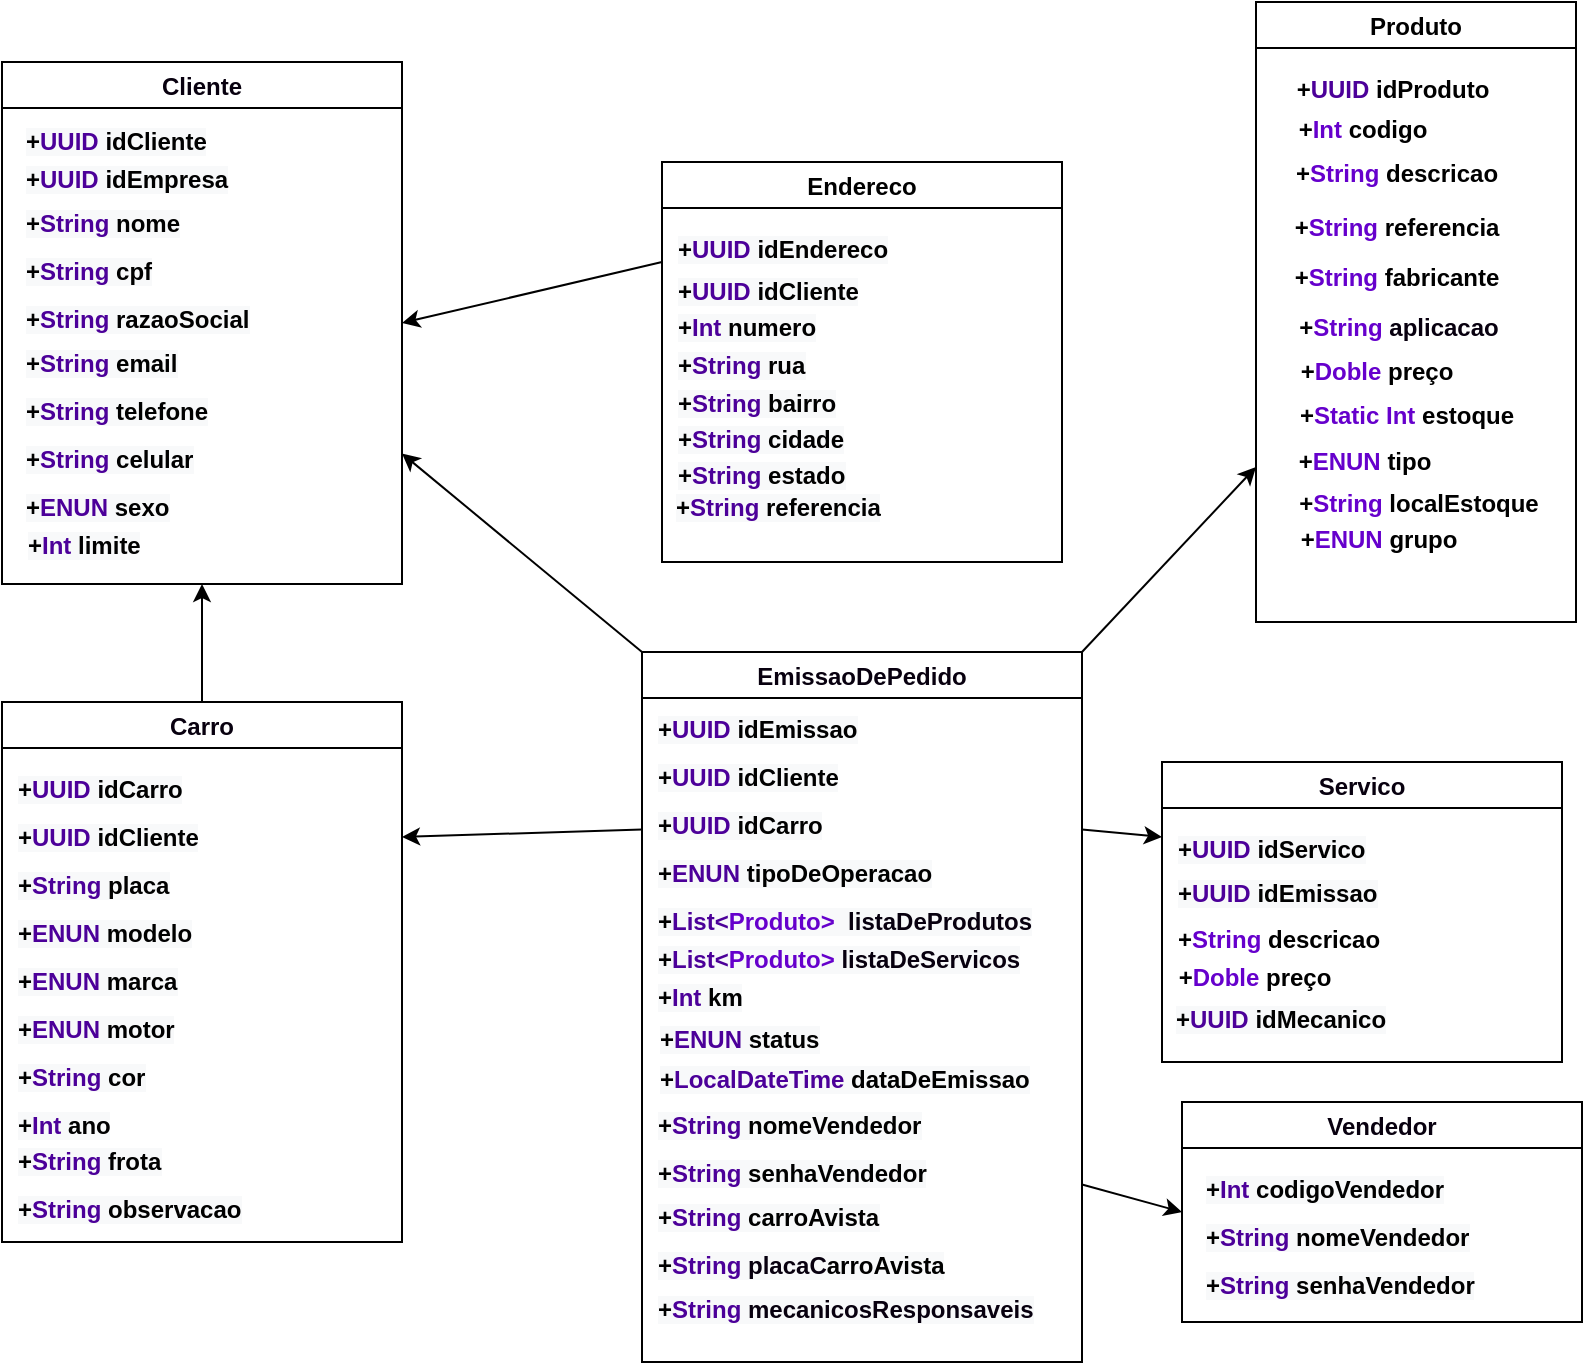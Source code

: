 <mxfile version="20.2.7" type="device"><diagram id="7kIaCluWYzM5s_wcC8OB" name="Página-1"><mxGraphModel dx="868" dy="527" grid="1" gridSize="10" guides="1" tooltips="1" connect="1" arrows="1" fold="1" page="1" pageScale="1" pageWidth="1169" pageHeight="827" math="0" shadow="0"><root><mxCell id="0"/><mxCell id="1" parent="0"/><mxCell id="agDxDxOGez-dhJYS4ttz-14" value="" style="group" parent="1" vertex="1" connectable="0"><mxGeometry x="787" y="39" width="167" height="310" as="geometry"/></mxCell><mxCell id="agDxDxOGez-dhJYS4ttz-1" value="Produto" style="swimlane;fontStyle=1" parent="agDxDxOGez-dhJYS4ttz-14" vertex="1"><mxGeometry x="7" width="160" height="310" as="geometry"/></mxCell><mxCell id="agDxDxOGez-dhJYS4ttz-12" value="+&lt;span style=&quot;color: rgb(102, 0, 204);&quot;&gt;String&amp;nbsp;&lt;/span&gt;localEstoque" style="text;html=1;align=center;verticalAlign=middle;resizable=0;points=[];autosize=1;strokeColor=none;fillColor=none;fontStyle=1" parent="agDxDxOGez-dhJYS4ttz-1" vertex="1"><mxGeometry x="11" y="236" width="140" height="30" as="geometry"/></mxCell><mxCell id="agDxDxOGez-dhJYS4ttz-13" value="+&lt;span style=&quot;color: rgb(102, 0, 204);&quot;&gt;ENUN&amp;nbsp;&lt;/span&gt;grupo" style="text;html=1;align=center;verticalAlign=middle;resizable=0;points=[];autosize=1;strokeColor=none;fillColor=none;fontStyle=1" parent="agDxDxOGez-dhJYS4ttz-1" vertex="1"><mxGeometry x="11" y="254" width="100" height="30" as="geometry"/></mxCell><mxCell id="agDxDxOGez-dhJYS4ttz-8" value="+&lt;span style=&quot;color: rgb(102, 0, 204);&quot;&gt;String&amp;nbsp;&lt;/span&gt;&lt;font color=&quot;#08000f&quot;&gt;aplicacao&lt;/font&gt;" style="text;html=1;align=center;verticalAlign=middle;resizable=0;points=[];autosize=1;strokeColor=none;fillColor=none;fontStyle=1" parent="agDxDxOGez-dhJYS4ttz-1" vertex="1"><mxGeometry x="11" y="148" width="120" height="30" as="geometry"/></mxCell><mxCell id="agDxDxOGez-dhJYS4ttz-2" value="+&lt;font color=&quot;#4c0099&quot;&gt;UUID &lt;/font&gt;idProduto" style="text;html=1;align=center;verticalAlign=middle;resizable=0;points=[];autosize=1;strokeColor=none;fillColor=none;fontStyle=1" parent="agDxDxOGez-dhJYS4ttz-14" vertex="1"><mxGeometry x="15" y="29" width="120" height="30" as="geometry"/></mxCell><mxCell id="agDxDxOGez-dhJYS4ttz-3" value="+&lt;font color=&quot;#6600cc&quot;&gt;Int&amp;nbsp;&lt;/font&gt;codigo" style="text;html=1;align=center;verticalAlign=middle;resizable=0;points=[];autosize=1;strokeColor=none;fillColor=none;fontStyle=1" parent="agDxDxOGez-dhJYS4ttz-14" vertex="1"><mxGeometry x="15" y="49" width="90" height="30" as="geometry"/></mxCell><mxCell id="agDxDxOGez-dhJYS4ttz-4" value="+&lt;font color=&quot;#6600cc&quot;&gt;String &lt;/font&gt;descricao" style="text;html=1;align=center;verticalAlign=middle;resizable=0;points=[];autosize=1;strokeColor=none;fillColor=none;fontStyle=1" parent="agDxDxOGez-dhJYS4ttz-14" vertex="1"><mxGeometry x="17" y="71" width="120" height="30" as="geometry"/></mxCell><mxCell id="agDxDxOGez-dhJYS4ttz-5" value="+&lt;span style=&quot;color: rgb(102, 0, 204);&quot;&gt;String&amp;nbsp;&lt;/span&gt;referencia" style="text;html=1;align=center;verticalAlign=middle;resizable=0;points=[];autosize=1;strokeColor=none;fillColor=none;fontStyle=1" parent="agDxDxOGez-dhJYS4ttz-14" vertex="1"><mxGeometry x="12" y="98" width="130" height="30" as="geometry"/></mxCell><mxCell id="agDxDxOGez-dhJYS4ttz-6" value="+&lt;span style=&quot;color: rgb(102, 0, 204);&quot;&gt;String&amp;nbsp;&lt;/span&gt;fabricante" style="text;html=1;align=center;verticalAlign=middle;resizable=0;points=[];autosize=1;strokeColor=none;fillColor=none;fontStyle=1" parent="agDxDxOGez-dhJYS4ttz-14" vertex="1"><mxGeometry x="12" y="123" width="130" height="30" as="geometry"/></mxCell><mxCell id="agDxDxOGez-dhJYS4ttz-9" value="+&lt;font color=&quot;#6600cc&quot;&gt;Doble &lt;/font&gt;preço" style="text;html=1;align=center;verticalAlign=middle;resizable=0;points=[];autosize=1;strokeColor=none;fillColor=none;fontStyle=1" parent="agDxDxOGez-dhJYS4ttz-14" vertex="1"><mxGeometry x="17" y="170" width="100" height="30" as="geometry"/></mxCell><mxCell id="agDxDxOGez-dhJYS4ttz-10" value="+&lt;font color=&quot;#6600cc&quot;&gt;Static Int &lt;/font&gt;estoque" style="text;html=1;align=center;verticalAlign=middle;resizable=0;points=[];autosize=1;strokeColor=none;fillColor=none;fontStyle=1" parent="agDxDxOGez-dhJYS4ttz-14" vertex="1"><mxGeometry x="17" y="192" width="130" height="30" as="geometry"/></mxCell><mxCell id="agDxDxOGez-dhJYS4ttz-11" value="+&lt;span style=&quot;color: rgb(102, 0, 204);&quot;&gt;ENUN&amp;nbsp;&lt;/span&gt;tipo" style="text;html=1;align=center;verticalAlign=middle;resizable=0;points=[];autosize=1;strokeColor=none;fillColor=none;fontStyle=1" parent="agDxDxOGez-dhJYS4ttz-14" vertex="1"><mxGeometry x="16" y="215" width="90" height="30" as="geometry"/></mxCell><mxCell id="agDxDxOGez-dhJYS4ttz-15" value="Cliente" style="swimlane;fontColor=#08000F;" parent="1" vertex="1"><mxGeometry x="167" y="69" width="200" height="261" as="geometry"/></mxCell><mxCell id="agDxDxOGez-dhJYS4ttz-16" value="&lt;span style=&quot;color: rgb(0, 0, 0); font-family: Helvetica; font-size: 12px; font-style: normal; font-variant-ligatures: normal; font-variant-caps: normal; font-weight: 700; letter-spacing: normal; orphans: 2; text-align: center; text-indent: 0px; text-transform: none; widows: 2; word-spacing: 0px; -webkit-text-stroke-width: 0px; background-color: rgb(248, 249, 250); text-decoration-thickness: initial; text-decoration-style: initial; text-decoration-color: initial; float: none; display: inline !important;&quot;&gt;+&lt;/span&gt;&lt;font color=&quot;#4c0099&quot; style=&quot;font-family: Helvetica; font-size: 12px; font-style: normal; font-variant-ligatures: normal; font-variant-caps: normal; font-weight: 700; letter-spacing: normal; orphans: 2; text-align: center; text-indent: 0px; text-transform: none; widows: 2; word-spacing: 0px; -webkit-text-stroke-width: 0px; background-color: rgb(248, 249, 250); text-decoration-thickness: initial; text-decoration-style: initial; text-decoration-color: initial;&quot;&gt;UUID&lt;/font&gt;&lt;span style=&quot;color: rgb(0, 0, 0); font-family: Helvetica; font-size: 12px; font-style: normal; font-variant-ligatures: normal; font-variant-caps: normal; font-weight: 700; letter-spacing: normal; orphans: 2; text-align: center; text-indent: 0px; text-transform: none; widows: 2; word-spacing: 0px; -webkit-text-stroke-width: 0px; background-color: rgb(248, 249, 250); text-decoration-thickness: initial; text-decoration-style: initial; text-decoration-color: initial; float: none; display: inline !important;&quot;&gt;&lt;span&gt;&amp;nbsp;&lt;/span&gt;idCliente&lt;/span&gt;" style="text;whiteSpace=wrap;html=1;fontColor=#08000F;" parent="agDxDxOGez-dhJYS4ttz-15" vertex="1"><mxGeometry x="10" y="26" width="100" height="24" as="geometry"/></mxCell><mxCell id="agDxDxOGez-dhJYS4ttz-17" value="&lt;span style=&quot;font-family: Helvetica; font-size: 12px; font-style: normal; font-variant-ligatures: normal; font-variant-caps: normal; font-weight: 700; letter-spacing: normal; orphans: 2; text-align: center; text-indent: 0px; text-transform: none; widows: 2; word-spacing: 0px; -webkit-text-stroke-width: 0px; background-color: rgb(248, 249, 250); text-decoration-thickness: initial; text-decoration-style: initial; text-decoration-color: initial; float: none; display: inline !important; color: rgb(0, 0, 0);&quot;&gt;+&lt;/span&gt;&lt;span style=&quot;font-family: Helvetica; font-size: 12px; font-style: normal; font-variant-ligatures: normal; font-variant-caps: normal; font-weight: 700; letter-spacing: normal; orphans: 2; text-align: center; text-indent: 0px; text-transform: none; widows: 2; word-spacing: 0px; -webkit-text-stroke-width: 0px; background-color: rgb(248, 249, 250); text-decoration-thickness: initial; text-decoration-style: initial; text-decoration-color: initial; float: none; display: inline !important;&quot;&gt;&lt;font color=&quot;#4c0099&quot;&gt;String &lt;/font&gt;&lt;font color=&quot;#000000&quot;&gt;nome&lt;/font&gt;&lt;/span&gt;" style="text;whiteSpace=wrap;html=1;fontColor=#08000F;" parent="agDxDxOGez-dhJYS4ttz-15" vertex="1"><mxGeometry x="10" y="67" width="80" height="24" as="geometry"/></mxCell><mxCell id="agDxDxOGez-dhJYS4ttz-18" value="&lt;span style=&quot;color: rgb(0, 0, 0); font-family: Helvetica; font-size: 12px; font-style: normal; font-variant-ligatures: normal; font-variant-caps: normal; font-weight: 700; letter-spacing: normal; orphans: 2; text-align: center; text-indent: 0px; text-transform: none; widows: 2; word-spacing: 0px; -webkit-text-stroke-width: 0px; background-color: rgb(248, 249, 250); text-decoration-thickness: initial; text-decoration-style: initial; text-decoration-color: initial; float: none; display: inline !important;&quot;&gt;+&lt;/span&gt;&lt;span style=&quot;font-family: Helvetica; font-size: 12px; font-style: normal; font-variant-ligatures: normal; font-variant-caps: normal; font-weight: 700; letter-spacing: normal; orphans: 2; text-align: center; text-indent: 0px; text-transform: none; widows: 2; word-spacing: 0px; -webkit-text-stroke-width: 0px; background-color: rgb(248, 249, 250); text-decoration-thickness: initial; text-decoration-style: initial; text-decoration-color: initial; float: none; display: inline !important;&quot;&gt;&lt;font color=&quot;#4c0099&quot;&gt;String &lt;/font&gt;&lt;font color=&quot;#000000&quot;&gt;cpf&lt;/font&gt;&lt;/span&gt;" style="text;whiteSpace=wrap;html=1;fontColor=#08000F;" parent="agDxDxOGez-dhJYS4ttz-15" vertex="1"><mxGeometry x="10" y="91" width="80" height="24" as="geometry"/></mxCell><mxCell id="agDxDxOGez-dhJYS4ttz-19" value="&lt;span style=&quot;color: rgb(0, 0, 0); font-family: Helvetica; font-size: 12px; font-style: normal; font-variant-ligatures: normal; font-variant-caps: normal; font-weight: 700; letter-spacing: normal; orphans: 2; text-align: center; text-indent: 0px; text-transform: none; widows: 2; word-spacing: 0px; -webkit-text-stroke-width: 0px; background-color: rgb(248, 249, 250); text-decoration-thickness: initial; text-decoration-style: initial; text-decoration-color: initial; float: none; display: inline !important;&quot;&gt;+&lt;/span&gt;&lt;span style=&quot;font-family: Helvetica; font-size: 12px; font-style: normal; font-variant-ligatures: normal; font-variant-caps: normal; font-weight: 700; letter-spacing: normal; orphans: 2; text-align: center; text-indent: 0px; text-transform: none; widows: 2; word-spacing: 0px; -webkit-text-stroke-width: 0px; background-color: rgb(248, 249, 250); text-decoration-thickness: initial; text-decoration-style: initial; text-decoration-color: initial; float: none; display: inline !important;&quot;&gt;&lt;font color=&quot;#4c0099&quot;&gt;String &lt;/font&gt;&lt;font color=&quot;#000000&quot;&gt;razaoSocial&lt;/font&gt;&lt;/span&gt;" style="text;whiteSpace=wrap;html=1;fontColor=#08000F;" parent="agDxDxOGez-dhJYS4ttz-15" vertex="1"><mxGeometry x="10" y="115" width="120" height="24" as="geometry"/></mxCell><mxCell id="agDxDxOGez-dhJYS4ttz-20" value="&lt;span style=&quot;color: rgb(0, 0, 0); font-family: Helvetica; font-size: 12px; font-style: normal; font-variant-ligatures: normal; font-variant-caps: normal; font-weight: 700; letter-spacing: normal; orphans: 2; text-align: center; text-indent: 0px; text-transform: none; widows: 2; word-spacing: 0px; -webkit-text-stroke-width: 0px; background-color: rgb(248, 249, 250); text-decoration-thickness: initial; text-decoration-style: initial; text-decoration-color: initial; float: none; display: inline !important;&quot;&gt;+&lt;/span&gt;&lt;span style=&quot;font-family: Helvetica; font-size: 12px; font-style: normal; font-variant-ligatures: normal; font-variant-caps: normal; font-weight: 700; letter-spacing: normal; orphans: 2; text-align: center; text-indent: 0px; text-transform: none; widows: 2; word-spacing: 0px; -webkit-text-stroke-width: 0px; background-color: rgb(248, 249, 250); text-decoration-thickness: initial; text-decoration-style: initial; text-decoration-color: initial; float: none; display: inline !important;&quot;&gt;&lt;font color=&quot;#4c0099&quot;&gt;String &lt;/font&gt;&lt;font color=&quot;#000000&quot;&gt;email&lt;/font&gt;&lt;/span&gt;" style="text;whiteSpace=wrap;html=1;fontColor=#08000F;" parent="agDxDxOGez-dhJYS4ttz-15" vertex="1"><mxGeometry x="10" y="137" width="80" height="24" as="geometry"/></mxCell><mxCell id="agDxDxOGez-dhJYS4ttz-22" value="&lt;span style=&quot;font-family: Helvetica; font-size: 12px; font-style: normal; font-variant-ligatures: normal; font-variant-caps: normal; font-weight: 700; letter-spacing: normal; orphans: 2; text-align: center; text-indent: 0px; text-transform: none; widows: 2; word-spacing: 0px; -webkit-text-stroke-width: 0px; background-color: rgb(248, 249, 250); text-decoration-thickness: initial; text-decoration-style: initial; text-decoration-color: initial; float: none; display: inline !important; color: rgb(0, 0, 0);&quot;&gt;+&lt;/span&gt;&lt;span style=&quot;font-family: Helvetica; font-size: 12px; font-style: normal; font-variant-ligatures: normal; font-variant-caps: normal; font-weight: 700; letter-spacing: normal; orphans: 2; text-align: center; text-indent: 0px; text-transform: none; widows: 2; word-spacing: 0px; -webkit-text-stroke-width: 0px; background-color: rgb(248, 249, 250); text-decoration-thickness: initial; text-decoration-style: initial; text-decoration-color: initial; float: none; display: inline !important;&quot;&gt;&lt;font color=&quot;#4c0099&quot;&gt;String &lt;/font&gt;&lt;font color=&quot;#000000&quot;&gt;telefone&lt;/font&gt;&lt;/span&gt;" style="text;whiteSpace=wrap;html=1;fontColor=#08000F;" parent="agDxDxOGez-dhJYS4ttz-15" vertex="1"><mxGeometry x="10" y="161" width="120" height="24" as="geometry"/></mxCell><mxCell id="agDxDxOGez-dhJYS4ttz-23" value="&lt;span style=&quot;font-family: Helvetica; font-size: 12px; font-style: normal; font-variant-ligatures: normal; font-variant-caps: normal; font-weight: 700; letter-spacing: normal; orphans: 2; text-align: center; text-indent: 0px; text-transform: none; widows: 2; word-spacing: 0px; -webkit-text-stroke-width: 0px; background-color: rgb(248, 249, 250); text-decoration-thickness: initial; text-decoration-style: initial; text-decoration-color: initial; float: none; display: inline !important; color: rgb(0, 0, 0);&quot;&gt;+&lt;/span&gt;&lt;span style=&quot;font-family: Helvetica; font-size: 12px; font-style: normal; font-variant-ligatures: normal; font-variant-caps: normal; font-weight: 700; letter-spacing: normal; orphans: 2; text-align: center; text-indent: 0px; text-transform: none; widows: 2; word-spacing: 0px; -webkit-text-stroke-width: 0px; background-color: rgb(248, 249, 250); text-decoration-thickness: initial; text-decoration-style: initial; text-decoration-color: initial; float: none; display: inline !important;&quot;&gt;&lt;font color=&quot;#4c0099&quot;&gt;String &lt;/font&gt;&lt;font color=&quot;#000000&quot;&gt;celular&lt;/font&gt;&lt;/span&gt;" style="text;whiteSpace=wrap;html=1;fontColor=#08000F;" parent="agDxDxOGez-dhJYS4ttz-15" vertex="1"><mxGeometry x="10" y="185" width="120" height="24" as="geometry"/></mxCell><mxCell id="agDxDxOGez-dhJYS4ttz-24" value="&lt;span style=&quot;font-family: Helvetica; font-size: 12px; font-style: normal; font-variant-ligatures: normal; font-variant-caps: normal; font-weight: 700; letter-spacing: normal; orphans: 2; text-align: center; text-indent: 0px; text-transform: none; widows: 2; word-spacing: 0px; -webkit-text-stroke-width: 0px; background-color: rgb(248, 249, 250); text-decoration-thickness: initial; text-decoration-style: initial; text-decoration-color: initial; float: none; display: inline !important; color: rgb(0, 0, 0);&quot;&gt;+&lt;/span&gt;&lt;span style=&quot;font-family: Helvetica; font-size: 12px; font-style: normal; font-variant-ligatures: normal; font-variant-caps: normal; font-weight: 700; letter-spacing: normal; orphans: 2; text-align: center; text-indent: 0px; text-transform: none; widows: 2; word-spacing: 0px; -webkit-text-stroke-width: 0px; background-color: rgb(248, 249, 250); text-decoration-thickness: initial; text-decoration-style: initial; text-decoration-color: initial; float: none; display: inline !important;&quot;&gt;&lt;font color=&quot;#4c0099&quot;&gt;ENUN &lt;/font&gt;&lt;font color=&quot;#000000&quot;&gt;sexo&lt;/font&gt;&lt;/span&gt;" style="text;whiteSpace=wrap;html=1;fontColor=#08000F;" parent="agDxDxOGez-dhJYS4ttz-15" vertex="1"><mxGeometry x="10" y="209" width="120" height="24" as="geometry"/></mxCell><mxCell id="agDxDxOGez-dhJYS4ttz-55" value="&lt;span style=&quot;color: rgb(0, 0, 0); font-family: Helvetica; font-size: 12px; font-style: normal; font-variant-ligatures: normal; font-variant-caps: normal; font-weight: 700; letter-spacing: normal; orphans: 2; text-align: center; text-indent: 0px; text-transform: none; widows: 2; word-spacing: 0px; -webkit-text-stroke-width: 0px; background-color: rgb(248, 249, 250); text-decoration-thickness: initial; text-decoration-style: initial; text-decoration-color: initial; float: none; display: inline !important;&quot;&gt;+&lt;/span&gt;&lt;span style=&quot;font-family: Helvetica; font-size: 12px; font-style: normal; font-variant-ligatures: normal; font-variant-caps: normal; font-weight: 700; letter-spacing: normal; orphans: 2; text-align: center; text-indent: 0px; text-transform: none; widows: 2; word-spacing: 0px; -webkit-text-stroke-width: 0px; background-color: rgb(248, 249, 250); text-decoration-thickness: initial; text-decoration-style: initial; text-decoration-color: initial; float: none; display: inline !important;&quot;&gt;&lt;font color=&quot;#4c0099&quot;&gt;Int &lt;/font&gt;&lt;font color=&quot;#000000&quot;&gt;limite&lt;/font&gt;&lt;/span&gt;" style="text;whiteSpace=wrap;html=1;fontColor=#08000F;" parent="agDxDxOGez-dhJYS4ttz-15" vertex="1"><mxGeometry x="11" y="228" width="104" height="24" as="geometry"/></mxCell><mxCell id="agDxDxOGez-dhJYS4ttz-34" value="" style="group" parent="1" vertex="1" connectable="0"><mxGeometry x="497" y="119" width="200" height="200" as="geometry"/></mxCell><mxCell id="agDxDxOGez-dhJYS4ttz-25" value="Endereco" style="swimlane;fontColor=#000000;" parent="agDxDxOGez-dhJYS4ttz-34" vertex="1"><mxGeometry width="200" height="200" as="geometry"/></mxCell><mxCell id="agDxDxOGez-dhJYS4ttz-26" value="&lt;span style=&quot;color: rgb(0, 0, 0); font-family: Helvetica; font-size: 12px; font-style: normal; font-variant-ligatures: normal; font-variant-caps: normal; font-weight: 700; letter-spacing: normal; orphans: 2; text-align: center; text-indent: 0px; text-transform: none; widows: 2; word-spacing: 0px; -webkit-text-stroke-width: 0px; background-color: rgb(248, 249, 250); text-decoration-thickness: initial; text-decoration-style: initial; text-decoration-color: initial; float: none; display: inline !important;&quot;&gt;+&lt;/span&gt;&lt;font color=&quot;#4c0099&quot; style=&quot;font-family: Helvetica; font-size: 12px; font-style: normal; font-variant-ligatures: normal; font-variant-caps: normal; font-weight: 700; letter-spacing: normal; orphans: 2; text-align: center; text-indent: 0px; text-transform: none; widows: 2; word-spacing: 0px; -webkit-text-stroke-width: 0px; background-color: rgb(248, 249, 250); text-decoration-thickness: initial; text-decoration-style: initial; text-decoration-color: initial;&quot;&gt;UUID&lt;/font&gt;&lt;span style=&quot;color: rgb(0, 0, 0); font-family: Helvetica; font-size: 12px; font-style: normal; font-variant-ligatures: normal; font-variant-caps: normal; font-weight: 700; letter-spacing: normal; orphans: 2; text-align: center; text-indent: 0px; text-transform: none; widows: 2; word-spacing: 0px; -webkit-text-stroke-width: 0px; background-color: rgb(248, 249, 250); text-decoration-thickness: initial; text-decoration-style: initial; text-decoration-color: initial; float: none; display: inline !important;&quot;&gt;&lt;span&gt;&amp;nbsp;&lt;/span&gt;idEndereco&lt;/span&gt;" style="text;whiteSpace=wrap;html=1;fontColor=#08000F;" parent="agDxDxOGez-dhJYS4ttz-25" vertex="1"><mxGeometry x="6" y="30" width="80" height="24" as="geometry"/></mxCell><mxCell id="agDxDxOGez-dhJYS4ttz-27" value="&lt;span style=&quot;color: rgb(0, 0, 0); font-family: Helvetica; font-size: 12px; font-style: normal; font-variant-ligatures: normal; font-variant-caps: normal; font-weight: 700; letter-spacing: normal; orphans: 2; text-align: center; text-indent: 0px; text-transform: none; widows: 2; word-spacing: 0px; -webkit-text-stroke-width: 0px; background-color: rgb(248, 249, 250); text-decoration-thickness: initial; text-decoration-style: initial; text-decoration-color: initial; float: none; display: inline !important;&quot;&gt;+&lt;/span&gt;&lt;font color=&quot;#4c0099&quot; style=&quot;font-family: Helvetica; font-size: 12px; font-style: normal; font-variant-ligatures: normal; font-variant-caps: normal; font-weight: 700; letter-spacing: normal; orphans: 2; text-align: center; text-indent: 0px; text-transform: none; widows: 2; word-spacing: 0px; -webkit-text-stroke-width: 0px; background-color: rgb(248, 249, 250); text-decoration-thickness: initial; text-decoration-style: initial; text-decoration-color: initial;&quot;&gt;UUID&lt;/font&gt;&lt;span style=&quot;color: rgb(0, 0, 0); font-family: Helvetica; font-size: 12px; font-style: normal; font-variant-ligatures: normal; font-variant-caps: normal; font-weight: 700; letter-spacing: normal; orphans: 2; text-align: center; text-indent: 0px; text-transform: none; widows: 2; word-spacing: 0px; -webkit-text-stroke-width: 0px; background-color: rgb(248, 249, 250); text-decoration-thickness: initial; text-decoration-style: initial; text-decoration-color: initial; float: none; display: inline !important;&quot;&gt;&lt;span&gt;&amp;nbsp;idCliente&lt;/span&gt;&lt;/span&gt;" style="text;whiteSpace=wrap;html=1;fontColor=#08000F;" parent="agDxDxOGez-dhJYS4ttz-25" vertex="1"><mxGeometry x="6" y="51" width="104" height="24" as="geometry"/></mxCell><mxCell id="agDxDxOGez-dhJYS4ttz-30" value="&lt;span style=&quot;color: rgb(0, 0, 0); font-family: Helvetica; font-size: 12px; font-style: normal; font-variant-ligatures: normal; font-variant-caps: normal; font-weight: 700; letter-spacing: normal; orphans: 2; text-align: center; text-indent: 0px; text-transform: none; widows: 2; word-spacing: 0px; -webkit-text-stroke-width: 0px; background-color: rgb(248, 249, 250); text-decoration-thickness: initial; text-decoration-style: initial; text-decoration-color: initial; float: none; display: inline !important;&quot;&gt;+&lt;/span&gt;&lt;span style=&quot;font-family: Helvetica; font-size: 12px; font-style: normal; font-variant-ligatures: normal; font-variant-caps: normal; font-weight: 700; letter-spacing: normal; orphans: 2; text-align: center; text-indent: 0px; text-transform: none; widows: 2; word-spacing: 0px; -webkit-text-stroke-width: 0px; background-color: rgb(248, 249, 250); text-decoration-thickness: initial; text-decoration-style: initial; text-decoration-color: initial; float: none; display: inline !important;&quot;&gt;&lt;font color=&quot;#4c0099&quot;&gt;Int&amp;nbsp;&lt;/font&gt;&lt;font color=&quot;#000000&quot;&gt;numero&lt;/font&gt;&lt;/span&gt;" style="text;whiteSpace=wrap;html=1;fontColor=#08000F;" parent="agDxDxOGez-dhJYS4ttz-25" vertex="1"><mxGeometry x="6" y="69" width="104" height="24" as="geometry"/></mxCell><mxCell id="agDxDxOGez-dhJYS4ttz-31" value="&lt;span style=&quot;color: rgb(0, 0, 0); font-family: Helvetica; font-size: 12px; font-style: normal; font-variant-ligatures: normal; font-variant-caps: normal; font-weight: 700; letter-spacing: normal; orphans: 2; text-align: center; text-indent: 0px; text-transform: none; widows: 2; word-spacing: 0px; -webkit-text-stroke-width: 0px; background-color: rgb(248, 249, 250); text-decoration-thickness: initial; text-decoration-style: initial; text-decoration-color: initial; float: none; display: inline !important;&quot;&gt;+&lt;/span&gt;&lt;span style=&quot;font-family: Helvetica; font-size: 12px; font-style: normal; font-variant-ligatures: normal; font-variant-caps: normal; font-weight: 700; letter-spacing: normal; orphans: 2; text-align: center; text-indent: 0px; text-transform: none; widows: 2; word-spacing: 0px; -webkit-text-stroke-width: 0px; background-color: rgb(248, 249, 250); text-decoration-thickness: initial; text-decoration-style: initial; text-decoration-color: initial; float: none; display: inline !important;&quot;&gt;&lt;font color=&quot;#4c0099&quot;&gt;String &lt;/font&gt;&lt;font color=&quot;#000000&quot;&gt;cidade&lt;/font&gt;&lt;/span&gt;" style="text;whiteSpace=wrap;html=1;fontColor=#08000F;" parent="agDxDxOGez-dhJYS4ttz-25" vertex="1"><mxGeometry x="6" y="125" width="144" height="24" as="geometry"/></mxCell><mxCell id="agDxDxOGez-dhJYS4ttz-33" value="&lt;span style=&quot;color: rgb(0, 0, 0); font-family: Helvetica; font-size: 12px; font-style: normal; font-variant-ligatures: normal; font-variant-caps: normal; font-weight: 700; letter-spacing: normal; orphans: 2; text-align: center; text-indent: 0px; text-transform: none; widows: 2; word-spacing: 0px; -webkit-text-stroke-width: 0px; background-color: rgb(248, 249, 250); text-decoration-thickness: initial; text-decoration-style: initial; text-decoration-color: initial; float: none; display: inline !important;&quot;&gt;+&lt;/span&gt;&lt;span style=&quot;font-family: Helvetica; font-size: 12px; font-style: normal; font-variant-ligatures: normal; font-variant-caps: normal; font-weight: 700; letter-spacing: normal; orphans: 2; text-align: center; text-indent: 0px; text-transform: none; widows: 2; word-spacing: 0px; -webkit-text-stroke-width: 0px; background-color: rgb(248, 249, 250); text-decoration-thickness: initial; text-decoration-style: initial; text-decoration-color: initial; float: none; display: inline !important;&quot;&gt;&lt;font color=&quot;#4c0099&quot;&gt;String &lt;/font&gt;&lt;font color=&quot;#000000&quot;&gt;referencia&lt;/font&gt;&lt;/span&gt;" style="text;whiteSpace=wrap;html=1;fontColor=#08000F;" parent="agDxDxOGez-dhJYS4ttz-25" vertex="1"><mxGeometry x="5" y="159" width="144" height="24" as="geometry"/></mxCell><mxCell id="agDxDxOGez-dhJYS4ttz-28" value="&lt;span style=&quot;color: rgb(0, 0, 0); font-family: Helvetica; font-size: 12px; font-style: normal; font-variant-ligatures: normal; font-variant-caps: normal; font-weight: 700; letter-spacing: normal; orphans: 2; text-align: center; text-indent: 0px; text-transform: none; widows: 2; word-spacing: 0px; -webkit-text-stroke-width: 0px; background-color: rgb(248, 249, 250); text-decoration-thickness: initial; text-decoration-style: initial; text-decoration-color: initial; float: none; display: inline !important;&quot;&gt;+&lt;/span&gt;&lt;span style=&quot;font-family: Helvetica; font-size: 12px; font-style: normal; font-variant-ligatures: normal; font-variant-caps: normal; font-weight: 700; letter-spacing: normal; orphans: 2; text-align: center; text-indent: 0px; text-transform: none; widows: 2; word-spacing: 0px; -webkit-text-stroke-width: 0px; background-color: rgb(248, 249, 250); text-decoration-thickness: initial; text-decoration-style: initial; text-decoration-color: initial; float: none; display: inline !important;&quot;&gt;&lt;font color=&quot;#4c0099&quot;&gt;String &lt;/font&gt;&lt;font color=&quot;#000000&quot;&gt;rua&lt;/font&gt;&lt;/span&gt;" style="text;whiteSpace=wrap;html=1;fontColor=#08000F;" parent="agDxDxOGez-dhJYS4ttz-34" vertex="1"><mxGeometry x="6" y="88" width="104" height="24" as="geometry"/></mxCell><mxCell id="agDxDxOGez-dhJYS4ttz-29" value="&lt;span style=&quot;color: rgb(0, 0, 0); font-family: Helvetica; font-size: 12px; font-style: normal; font-variant-ligatures: normal; font-variant-caps: normal; font-weight: 700; letter-spacing: normal; orphans: 2; text-align: center; text-indent: 0px; text-transform: none; widows: 2; word-spacing: 0px; -webkit-text-stroke-width: 0px; background-color: rgb(248, 249, 250); text-decoration-thickness: initial; text-decoration-style: initial; text-decoration-color: initial; float: none; display: inline !important;&quot;&gt;+&lt;/span&gt;&lt;span style=&quot;font-family: Helvetica; font-size: 12px; font-style: normal; font-variant-ligatures: normal; font-variant-caps: normal; font-weight: 700; letter-spacing: normal; orphans: 2; text-align: center; text-indent: 0px; text-transform: none; widows: 2; word-spacing: 0px; -webkit-text-stroke-width: 0px; background-color: rgb(248, 249, 250); text-decoration-thickness: initial; text-decoration-style: initial; text-decoration-color: initial; float: none; display: inline !important;&quot;&gt;&lt;font color=&quot;#4c0099&quot;&gt;String &lt;/font&gt;&lt;font color=&quot;#000000&quot;&gt;bairro&lt;/font&gt;&lt;/span&gt;" style="text;whiteSpace=wrap;html=1;fontColor=#08000F;" parent="agDxDxOGez-dhJYS4ttz-34" vertex="1"><mxGeometry x="6" y="107" width="144" height="24" as="geometry"/></mxCell><mxCell id="agDxDxOGez-dhJYS4ttz-32" value="&lt;span style=&quot;color: rgb(0, 0, 0); font-family: Helvetica; font-size: 12px; font-style: normal; font-variant-ligatures: normal; font-variant-caps: normal; font-weight: 700; letter-spacing: normal; orphans: 2; text-align: center; text-indent: 0px; text-transform: none; widows: 2; word-spacing: 0px; -webkit-text-stroke-width: 0px; background-color: rgb(248, 249, 250); text-decoration-thickness: initial; text-decoration-style: initial; text-decoration-color: initial; float: none; display: inline !important;&quot;&gt;+&lt;/span&gt;&lt;span style=&quot;font-family: Helvetica; font-size: 12px; font-style: normal; font-variant-ligatures: normal; font-variant-caps: normal; font-weight: 700; letter-spacing: normal; orphans: 2; text-align: center; text-indent: 0px; text-transform: none; widows: 2; word-spacing: 0px; -webkit-text-stroke-width: 0px; background-color: rgb(248, 249, 250); text-decoration-thickness: initial; text-decoration-style: initial; text-decoration-color: initial; float: none; display: inline !important;&quot;&gt;&lt;font color=&quot;#4c0099&quot;&gt;String &lt;/font&gt;&lt;font color=&quot;#000000&quot;&gt;estado&lt;/font&gt;&lt;/span&gt;" style="text;whiteSpace=wrap;html=1;fontColor=#08000F;" parent="agDxDxOGez-dhJYS4ttz-34" vertex="1"><mxGeometry x="6" y="143" width="144" height="24" as="geometry"/></mxCell><mxCell id="agDxDxOGez-dhJYS4ttz-93" style="edgeStyle=none;rounded=0;orthogonalLoop=1;jettySize=auto;html=1;exitX=0.5;exitY=0;exitDx=0;exitDy=0;entryX=0.5;entryY=1;entryDx=0;entryDy=0;fontColor=#08000F;" parent="1" source="agDxDxOGez-dhJYS4ttz-36" target="agDxDxOGez-dhJYS4ttz-15" edge="1"><mxGeometry relative="1" as="geometry"/></mxCell><mxCell id="agDxDxOGez-dhJYS4ttz-36" value="Carro" style="swimlane;fontColor=#08000F;" parent="1" vertex="1"><mxGeometry x="167" y="389" width="200" height="270" as="geometry"/></mxCell><mxCell id="agDxDxOGez-dhJYS4ttz-38" value="&lt;span style=&quot;color: rgb(0, 0, 0); font-family: Helvetica; font-size: 12px; font-style: normal; font-variant-ligatures: normal; font-variant-caps: normal; font-weight: 700; letter-spacing: normal; orphans: 2; text-align: center; text-indent: 0px; text-transform: none; widows: 2; word-spacing: 0px; -webkit-text-stroke-width: 0px; background-color: rgb(248, 249, 250); text-decoration-thickness: initial; text-decoration-style: initial; text-decoration-color: initial; float: none; display: inline !important;&quot;&gt;+&lt;/span&gt;&lt;font color=&quot;#4c0099&quot; style=&quot;font-family: Helvetica; font-size: 12px; font-style: normal; font-variant-ligatures: normal; font-variant-caps: normal; font-weight: 700; letter-spacing: normal; orphans: 2; text-align: center; text-indent: 0px; text-transform: none; widows: 2; word-spacing: 0px; -webkit-text-stroke-width: 0px; background-color: rgb(248, 249, 250); text-decoration-thickness: initial; text-decoration-style: initial; text-decoration-color: initial;&quot;&gt;UUID&lt;/font&gt;&lt;span style=&quot;color: rgb(0, 0, 0); font-family: Helvetica; font-size: 12px; font-style: normal; font-variant-ligatures: normal; font-variant-caps: normal; font-weight: 700; letter-spacing: normal; orphans: 2; text-align: center; text-indent: 0px; text-transform: none; widows: 2; word-spacing: 0px; -webkit-text-stroke-width: 0px; background-color: rgb(248, 249, 250); text-decoration-thickness: initial; text-decoration-style: initial; text-decoration-color: initial; float: none; display: inline !important;&quot;&gt;&lt;span&gt;&amp;nbsp;idCarro&lt;/span&gt;&lt;/span&gt;" style="text;whiteSpace=wrap;html=1;fontColor=#08000F;" parent="agDxDxOGez-dhJYS4ttz-36" vertex="1"><mxGeometry x="6" y="30" width="104" height="24" as="geometry"/></mxCell><mxCell id="agDxDxOGez-dhJYS4ttz-39" value="&lt;span style=&quot;color: rgb(0, 0, 0); font-family: Helvetica; font-size: 12px; font-style: normal; font-variant-ligatures: normal; font-variant-caps: normal; font-weight: 700; letter-spacing: normal; orphans: 2; text-align: center; text-indent: 0px; text-transform: none; widows: 2; word-spacing: 0px; -webkit-text-stroke-width: 0px; background-color: rgb(248, 249, 250); text-decoration-thickness: initial; text-decoration-style: initial; text-decoration-color: initial; float: none; display: inline !important;&quot;&gt;+&lt;/span&gt;&lt;font color=&quot;#4c0099&quot; style=&quot;font-family: Helvetica; font-size: 12px; font-style: normal; font-variant-ligatures: normal; font-variant-caps: normal; font-weight: 700; letter-spacing: normal; orphans: 2; text-align: center; text-indent: 0px; text-transform: none; widows: 2; word-spacing: 0px; -webkit-text-stroke-width: 0px; background-color: rgb(248, 249, 250); text-decoration-thickness: initial; text-decoration-style: initial; text-decoration-color: initial;&quot;&gt;UUID&lt;/font&gt;&lt;span style=&quot;color: rgb(0, 0, 0); font-family: Helvetica; font-size: 12px; font-style: normal; font-variant-ligatures: normal; font-variant-caps: normal; font-weight: 700; letter-spacing: normal; orphans: 2; text-align: center; text-indent: 0px; text-transform: none; widows: 2; word-spacing: 0px; -webkit-text-stroke-width: 0px; background-color: rgb(248, 249, 250); text-decoration-thickness: initial; text-decoration-style: initial; text-decoration-color: initial; float: none; display: inline !important;&quot;&gt;&lt;span&gt;&amp;nbsp;idCliente&lt;/span&gt;&lt;/span&gt;" style="text;whiteSpace=wrap;html=1;fontColor=#08000F;" parent="agDxDxOGez-dhJYS4ttz-36" vertex="1"><mxGeometry x="6" y="54" width="104" height="24" as="geometry"/></mxCell><mxCell id="agDxDxOGez-dhJYS4ttz-41" value="&lt;span style=&quot;color: rgb(0, 0, 0); font-family: Helvetica; font-size: 12px; font-style: normal; font-variant-ligatures: normal; font-variant-caps: normal; font-weight: 700; letter-spacing: normal; orphans: 2; text-align: center; text-indent: 0px; text-transform: none; widows: 2; word-spacing: 0px; -webkit-text-stroke-width: 0px; background-color: rgb(248, 249, 250); text-decoration-thickness: initial; text-decoration-style: initial; text-decoration-color: initial; float: none; display: inline !important;&quot;&gt;+&lt;/span&gt;&lt;span style=&quot;font-family: Helvetica; font-size: 12px; font-style: normal; font-variant-ligatures: normal; font-variant-caps: normal; font-weight: 700; letter-spacing: normal; orphans: 2; text-align: center; text-indent: 0px; text-transform: none; widows: 2; word-spacing: 0px; -webkit-text-stroke-width: 0px; background-color: rgb(248, 249, 250); text-decoration-thickness: initial; text-decoration-style: initial; text-decoration-color: initial; float: none; display: inline !important;&quot;&gt;&lt;font color=&quot;#4c0099&quot;&gt;String &lt;/font&gt;&lt;font color=&quot;#000000&quot;&gt;placa&lt;/font&gt;&lt;/span&gt;" style="text;whiteSpace=wrap;html=1;fontColor=#08000F;" parent="agDxDxOGez-dhJYS4ttz-36" vertex="1"><mxGeometry x="6" y="78" width="104" height="24" as="geometry"/></mxCell><mxCell id="agDxDxOGez-dhJYS4ttz-45" value="&lt;span style=&quot;color: rgb(0, 0, 0); font-family: Helvetica; font-size: 12px; font-style: normal; font-variant-ligatures: normal; font-variant-caps: normal; font-weight: 700; letter-spacing: normal; orphans: 2; text-align: center; text-indent: 0px; text-transform: none; widows: 2; word-spacing: 0px; -webkit-text-stroke-width: 0px; background-color: rgb(248, 249, 250); text-decoration-thickness: initial; text-decoration-style: initial; text-decoration-color: initial; float: none; display: inline !important;&quot;&gt;+&lt;/span&gt;&lt;span style=&quot;font-family: Helvetica; font-size: 12px; font-style: normal; font-variant-ligatures: normal; font-variant-caps: normal; font-weight: 700; letter-spacing: normal; orphans: 2; text-align: center; text-indent: 0px; text-transform: none; widows: 2; word-spacing: 0px; -webkit-text-stroke-width: 0px; background-color: rgb(248, 249, 250); text-decoration-thickness: initial; text-decoration-style: initial; text-decoration-color: initial; float: none; display: inline !important;&quot;&gt;&lt;font color=&quot;#4c0099&quot;&gt;ENUN &lt;/font&gt;&lt;font color=&quot;#000000&quot;&gt;modelo&lt;/font&gt;&lt;/span&gt;" style="text;whiteSpace=wrap;html=1;fontColor=#08000F;" parent="agDxDxOGez-dhJYS4ttz-36" vertex="1"><mxGeometry x="6" y="102" width="144" height="24" as="geometry"/></mxCell><mxCell id="agDxDxOGez-dhJYS4ttz-49" value="&lt;span style=&quot;color: rgb(0, 0, 0); font-family: Helvetica; font-size: 12px; font-style: normal; font-variant-ligatures: normal; font-variant-caps: normal; font-weight: 700; letter-spacing: normal; orphans: 2; text-align: center; text-indent: 0px; text-transform: none; widows: 2; word-spacing: 0px; -webkit-text-stroke-width: 0px; background-color: rgb(248, 249, 250); text-decoration-thickness: initial; text-decoration-style: initial; text-decoration-color: initial; float: none; display: inline !important;&quot;&gt;+&lt;/span&gt;&lt;span style=&quot;font-family: Helvetica; font-size: 12px; font-style: normal; font-variant-ligatures: normal; font-variant-caps: normal; font-weight: 700; letter-spacing: normal; orphans: 2; text-align: center; text-indent: 0px; text-transform: none; widows: 2; word-spacing: 0px; -webkit-text-stroke-width: 0px; background-color: rgb(248, 249, 250); text-decoration-thickness: initial; text-decoration-style: initial; text-decoration-color: initial; float: none; display: inline !important;&quot;&gt;&lt;font color=&quot;#4c0099&quot;&gt;ENUN &lt;/font&gt;&lt;font color=&quot;#000000&quot;&gt;marca&lt;/font&gt;&lt;/span&gt;" style="text;whiteSpace=wrap;html=1;fontColor=#08000F;" parent="agDxDxOGez-dhJYS4ttz-36" vertex="1"><mxGeometry x="6" y="126" width="144" height="24" as="geometry"/></mxCell><mxCell id="agDxDxOGez-dhJYS4ttz-50" value="&lt;span style=&quot;color: rgb(0, 0, 0); font-family: Helvetica; font-size: 12px; font-style: normal; font-variant-ligatures: normal; font-variant-caps: normal; font-weight: 700; letter-spacing: normal; orphans: 2; text-align: center; text-indent: 0px; text-transform: none; widows: 2; word-spacing: 0px; -webkit-text-stroke-width: 0px; background-color: rgb(248, 249, 250); text-decoration-thickness: initial; text-decoration-style: initial; text-decoration-color: initial; float: none; display: inline !important;&quot;&gt;+&lt;/span&gt;&lt;span style=&quot;font-family: Helvetica; font-size: 12px; font-style: normal; font-variant-ligatures: normal; font-variant-caps: normal; font-weight: 700; letter-spacing: normal; orphans: 2; text-align: center; text-indent: 0px; text-transform: none; widows: 2; word-spacing: 0px; -webkit-text-stroke-width: 0px; background-color: rgb(248, 249, 250); text-decoration-thickness: initial; text-decoration-style: initial; text-decoration-color: initial; float: none; display: inline !important;&quot;&gt;&lt;font color=&quot;#4c0099&quot;&gt;ENUN &lt;/font&gt;&lt;font color=&quot;#000000&quot;&gt;motor&lt;/font&gt;&lt;/span&gt;" style="text;whiteSpace=wrap;html=1;fontColor=#08000F;" parent="agDxDxOGez-dhJYS4ttz-36" vertex="1"><mxGeometry x="6" y="150" width="144" height="24" as="geometry"/></mxCell><mxCell id="agDxDxOGez-dhJYS4ttz-51" value="&lt;span style=&quot;color: rgb(0, 0, 0); font-family: Helvetica; font-size: 12px; font-style: normal; font-variant-ligatures: normal; font-variant-caps: normal; font-weight: 700; letter-spacing: normal; orphans: 2; text-align: center; text-indent: 0px; text-transform: none; widows: 2; word-spacing: 0px; -webkit-text-stroke-width: 0px; background-color: rgb(248, 249, 250); text-decoration-thickness: initial; text-decoration-style: initial; text-decoration-color: initial; float: none; display: inline !important;&quot;&gt;+&lt;/span&gt;&lt;span style=&quot;font-family: Helvetica; font-size: 12px; font-style: normal; font-variant-ligatures: normal; font-variant-caps: normal; font-weight: 700; letter-spacing: normal; orphans: 2; text-align: center; text-indent: 0px; text-transform: none; widows: 2; word-spacing: 0px; -webkit-text-stroke-width: 0px; background-color: rgb(248, 249, 250); text-decoration-thickness: initial; text-decoration-style: initial; text-decoration-color: initial; float: none; display: inline !important;&quot;&gt;&lt;font color=&quot;#4c0099&quot;&gt;String&amp;nbsp;&lt;/font&gt;&lt;font color=&quot;#000000&quot;&gt;cor&lt;/font&gt;&lt;/span&gt;" style="text;whiteSpace=wrap;html=1;fontColor=#08000F;" parent="agDxDxOGez-dhJYS4ttz-36" vertex="1"><mxGeometry x="6" y="174" width="144" height="24" as="geometry"/></mxCell><mxCell id="agDxDxOGez-dhJYS4ttz-52" value="&lt;span style=&quot;color: rgb(0, 0, 0); font-family: Helvetica; font-size: 12px; font-style: normal; font-variant-ligatures: normal; font-variant-caps: normal; font-weight: 700; letter-spacing: normal; orphans: 2; text-align: center; text-indent: 0px; text-transform: none; widows: 2; word-spacing: 0px; -webkit-text-stroke-width: 0px; background-color: rgb(248, 249, 250); text-decoration-thickness: initial; text-decoration-style: initial; text-decoration-color: initial; float: none; display: inline !important;&quot;&gt;+&lt;/span&gt;&lt;span style=&quot;font-family: Helvetica; font-size: 12px; font-style: normal; font-variant-ligatures: normal; font-variant-caps: normal; font-weight: 700; letter-spacing: normal; orphans: 2; text-align: center; text-indent: 0px; text-transform: none; widows: 2; word-spacing: 0px; -webkit-text-stroke-width: 0px; background-color: rgb(248, 249, 250); text-decoration-thickness: initial; text-decoration-style: initial; text-decoration-color: initial; float: none; display: inline !important;&quot;&gt;&lt;font color=&quot;#4c0099&quot;&gt;String &lt;/font&gt;&lt;font color=&quot;#000000&quot;&gt;observacao&lt;/font&gt;&lt;/span&gt;" style="text;whiteSpace=wrap;html=1;fontColor=#08000F;" parent="agDxDxOGez-dhJYS4ttz-36" vertex="1"><mxGeometry x="6" y="240" width="144" height="24" as="geometry"/></mxCell><mxCell id="agDxDxOGez-dhJYS4ttz-53" value="&lt;span style=&quot;color: rgb(0, 0, 0); font-family: Helvetica; font-size: 12px; font-style: normal; font-variant-ligatures: normal; font-variant-caps: normal; font-weight: 700; letter-spacing: normal; orphans: 2; text-align: center; text-indent: 0px; text-transform: none; widows: 2; word-spacing: 0px; -webkit-text-stroke-width: 0px; background-color: rgb(248, 249, 250); text-decoration-thickness: initial; text-decoration-style: initial; text-decoration-color: initial; float: none; display: inline !important;&quot;&gt;+&lt;/span&gt;&lt;span style=&quot;font-family: Helvetica; font-size: 12px; font-style: normal; font-variant-ligatures: normal; font-variant-caps: normal; font-weight: 700; letter-spacing: normal; orphans: 2; text-align: center; text-indent: 0px; text-transform: none; widows: 2; word-spacing: 0px; -webkit-text-stroke-width: 0px; background-color: rgb(248, 249, 250); text-decoration-thickness: initial; text-decoration-style: initial; text-decoration-color: initial; float: none; display: inline !important;&quot;&gt;&lt;font color=&quot;#4c0099&quot;&gt;Int&amp;nbsp;&lt;/font&gt;&lt;font color=&quot;#000000&quot;&gt;ano&lt;/font&gt;&lt;/span&gt;" style="text;whiteSpace=wrap;html=1;fontColor=#08000F;" parent="agDxDxOGez-dhJYS4ttz-36" vertex="1"><mxGeometry x="6" y="198" width="144" height="24" as="geometry"/></mxCell><mxCell id="agDxDxOGez-dhJYS4ttz-54" value="&lt;span style=&quot;color: rgb(0, 0, 0); font-family: Helvetica; font-size: 12px; font-style: normal; font-variant-ligatures: normal; font-variant-caps: normal; font-weight: 700; letter-spacing: normal; orphans: 2; text-align: center; text-indent: 0px; text-transform: none; widows: 2; word-spacing: 0px; -webkit-text-stroke-width: 0px; background-color: rgb(248, 249, 250); text-decoration-thickness: initial; text-decoration-style: initial; text-decoration-color: initial; float: none; display: inline !important;&quot;&gt;+&lt;/span&gt;&lt;span style=&quot;font-family: Helvetica; font-size: 12px; font-style: normal; font-variant-ligatures: normal; font-variant-caps: normal; font-weight: 700; letter-spacing: normal; orphans: 2; text-align: center; text-indent: 0px; text-transform: none; widows: 2; word-spacing: 0px; -webkit-text-stroke-width: 0px; background-color: rgb(248, 249, 250); text-decoration-thickness: initial; text-decoration-style: initial; text-decoration-color: initial; float: none; display: inline !important;&quot;&gt;&lt;font color=&quot;#4c0099&quot;&gt;String &lt;/font&gt;&lt;font color=&quot;#000000&quot;&gt;frota&lt;/font&gt;&lt;/span&gt;" style="text;whiteSpace=wrap;html=1;fontColor=#08000F;" parent="agDxDxOGez-dhJYS4ttz-36" vertex="1"><mxGeometry x="6" y="216" width="144" height="24" as="geometry"/></mxCell><mxCell id="agDxDxOGez-dhJYS4ttz-94" style="edgeStyle=none;rounded=0;orthogonalLoop=1;jettySize=auto;html=1;exitX=0;exitY=0;exitDx=0;exitDy=0;entryX=1;entryY=0.75;entryDx=0;entryDy=0;fontColor=#08000F;" parent="1" source="agDxDxOGez-dhJYS4ttz-56" target="agDxDxOGez-dhJYS4ttz-15" edge="1"><mxGeometry relative="1" as="geometry"/></mxCell><mxCell id="agDxDxOGez-dhJYS4ttz-102" style="edgeStyle=none;rounded=0;orthogonalLoop=1;jettySize=auto;html=1;exitX=1;exitY=0;exitDx=0;exitDy=0;entryX=0;entryY=0.75;entryDx=0;entryDy=0;fontColor=#08000F;" parent="1" source="agDxDxOGez-dhJYS4ttz-56" target="agDxDxOGez-dhJYS4ttz-1" edge="1"><mxGeometry relative="1" as="geometry"/></mxCell><mxCell id="agDxDxOGez-dhJYS4ttz-103" style="edgeStyle=none;rounded=0;orthogonalLoop=1;jettySize=auto;html=1;exitX=0;exitY=0.25;exitDx=0;exitDy=0;entryX=1;entryY=0.25;entryDx=0;entryDy=0;fontColor=#08000F;" parent="1" source="agDxDxOGez-dhJYS4ttz-56" target="agDxDxOGez-dhJYS4ttz-36" edge="1"><mxGeometry relative="1" as="geometry"/></mxCell><mxCell id="agDxDxOGez-dhJYS4ttz-104" style="edgeStyle=none;rounded=0;orthogonalLoop=1;jettySize=auto;html=1;exitX=1;exitY=0.75;exitDx=0;exitDy=0;entryX=0;entryY=0.5;entryDx=0;entryDy=0;fontColor=#08000F;" parent="1" source="agDxDxOGez-dhJYS4ttz-56" target="agDxDxOGez-dhJYS4ttz-85" edge="1"><mxGeometry relative="1" as="geometry"/></mxCell><mxCell id="agDxDxOGez-dhJYS4ttz-109" style="edgeStyle=none;rounded=0;orthogonalLoop=1;jettySize=auto;html=1;exitX=1;exitY=0.25;exitDx=0;exitDy=0;entryX=0;entryY=0.25;entryDx=0;entryDy=0;fontColor=#08000F;" parent="1" source="agDxDxOGez-dhJYS4ttz-56" target="agDxDxOGez-dhJYS4ttz-62" edge="1"><mxGeometry relative="1" as="geometry"/></mxCell><mxCell id="agDxDxOGez-dhJYS4ttz-56" value="EmissaoDePedido" style="swimlane;fontColor=#08000F;" parent="1" vertex="1"><mxGeometry x="487" y="364" width="220" height="355" as="geometry"/></mxCell><mxCell id="agDxDxOGez-dhJYS4ttz-57" value="&lt;span style=&quot;color: rgb(0, 0, 0); font-family: Helvetica; font-size: 12px; font-style: normal; font-variant-ligatures: normal; font-variant-caps: normal; font-weight: 700; letter-spacing: normal; orphans: 2; text-align: center; text-indent: 0px; text-transform: none; widows: 2; word-spacing: 0px; -webkit-text-stroke-width: 0px; background-color: rgb(248, 249, 250); text-decoration-thickness: initial; text-decoration-style: initial; text-decoration-color: initial; float: none; display: inline !important;&quot;&gt;+&lt;/span&gt;&lt;font color=&quot;#4c0099&quot; style=&quot;font-family: Helvetica; font-size: 12px; font-style: normal; font-variant-ligatures: normal; font-variant-caps: normal; font-weight: 700; letter-spacing: normal; orphans: 2; text-align: center; text-indent: 0px; text-transform: none; widows: 2; word-spacing: 0px; -webkit-text-stroke-width: 0px; background-color: rgb(248, 249, 250); text-decoration-thickness: initial; text-decoration-style: initial; text-decoration-color: initial;&quot;&gt;UUID&lt;/font&gt;&lt;span style=&quot;color: rgb(0, 0, 0); font-family: Helvetica; font-size: 12px; font-style: normal; font-variant-ligatures: normal; font-variant-caps: normal; font-weight: 700; letter-spacing: normal; orphans: 2; text-align: center; text-indent: 0px; text-transform: none; widows: 2; word-spacing: 0px; -webkit-text-stroke-width: 0px; background-color: rgb(248, 249, 250); text-decoration-thickness: initial; text-decoration-style: initial; text-decoration-color: initial; float: none; display: inline !important;&quot;&gt;&lt;span&gt;&amp;nbsp;idEmissao&lt;/span&gt;&lt;/span&gt;" style="text;whiteSpace=wrap;html=1;fontColor=#08000F;" parent="agDxDxOGez-dhJYS4ttz-56" vertex="1"><mxGeometry x="6" y="25" width="104" height="24" as="geometry"/></mxCell><mxCell id="agDxDxOGez-dhJYS4ttz-58" value="&lt;span style=&quot;color: rgb(0, 0, 0); font-family: Helvetica; font-size: 12px; font-style: normal; font-variant-ligatures: normal; font-variant-caps: normal; font-weight: 700; letter-spacing: normal; orphans: 2; text-align: center; text-indent: 0px; text-transform: none; widows: 2; word-spacing: 0px; -webkit-text-stroke-width: 0px; background-color: rgb(248, 249, 250); text-decoration-thickness: initial; text-decoration-style: initial; text-decoration-color: initial; float: none; display: inline !important;&quot;&gt;+&lt;/span&gt;&lt;font color=&quot;#4c0099&quot; style=&quot;font-family: Helvetica; font-size: 12px; font-style: normal; font-variant-ligatures: normal; font-variant-caps: normal; font-weight: 700; letter-spacing: normal; orphans: 2; text-align: center; text-indent: 0px; text-transform: none; widows: 2; word-spacing: 0px; -webkit-text-stroke-width: 0px; background-color: rgb(248, 249, 250); text-decoration-thickness: initial; text-decoration-style: initial; text-decoration-color: initial;&quot;&gt;UUID&lt;/font&gt;&lt;span style=&quot;color: rgb(0, 0, 0); font-family: Helvetica; font-size: 12px; font-style: normal; font-variant-ligatures: normal; font-variant-caps: normal; font-weight: 700; letter-spacing: normal; orphans: 2; text-align: center; text-indent: 0px; text-transform: none; widows: 2; word-spacing: 0px; -webkit-text-stroke-width: 0px; background-color: rgb(248, 249, 250); text-decoration-thickness: initial; text-decoration-style: initial; text-decoration-color: initial; float: none; display: inline !important;&quot;&gt;&lt;span&gt;&amp;nbsp;idCliente&lt;/span&gt;&lt;/span&gt;" style="text;whiteSpace=wrap;html=1;fontColor=#08000F;" parent="agDxDxOGez-dhJYS4ttz-56" vertex="1"><mxGeometry x="6" y="49" width="104" height="24" as="geometry"/></mxCell><mxCell id="agDxDxOGez-dhJYS4ttz-59" value="&lt;span style=&quot;color: rgb(0, 0, 0); font-family: Helvetica; font-size: 12px; font-style: normal; font-variant-ligatures: normal; font-variant-caps: normal; font-weight: 700; letter-spacing: normal; orphans: 2; text-align: center; text-indent: 0px; text-transform: none; widows: 2; word-spacing: 0px; -webkit-text-stroke-width: 0px; background-color: rgb(248, 249, 250); text-decoration-thickness: initial; text-decoration-style: initial; text-decoration-color: initial; float: none; display: inline !important;&quot;&gt;+&lt;/span&gt;&lt;font color=&quot;#4c0099&quot; style=&quot;font-family: Helvetica; font-size: 12px; font-style: normal; font-variant-ligatures: normal; font-variant-caps: normal; font-weight: 700; letter-spacing: normal; orphans: 2; text-align: center; text-indent: 0px; text-transform: none; widows: 2; word-spacing: 0px; -webkit-text-stroke-width: 0px; background-color: rgb(248, 249, 250); text-decoration-thickness: initial; text-decoration-style: initial; text-decoration-color: initial;&quot;&gt;UUID&lt;/font&gt;&lt;span style=&quot;color: rgb(0, 0, 0); font-family: Helvetica; font-size: 12px; font-style: normal; font-variant-ligatures: normal; font-variant-caps: normal; font-weight: 700; letter-spacing: normal; orphans: 2; text-align: center; text-indent: 0px; text-transform: none; widows: 2; word-spacing: 0px; -webkit-text-stroke-width: 0px; background-color: rgb(248, 249, 250); text-decoration-thickness: initial; text-decoration-style: initial; text-decoration-color: initial; float: none; display: inline !important;&quot;&gt;&lt;span&gt;&amp;nbsp;idCarro&lt;/span&gt;&lt;/span&gt;" style="text;whiteSpace=wrap;html=1;fontColor=#08000F;" parent="agDxDxOGez-dhJYS4ttz-56" vertex="1"><mxGeometry x="6" y="73" width="104" height="24" as="geometry"/></mxCell><mxCell id="agDxDxOGez-dhJYS4ttz-60" value="&lt;span style=&quot;color: rgb(0, 0, 0); font-family: Helvetica; font-size: 12px; font-style: normal; font-variant-ligatures: normal; font-variant-caps: normal; font-weight: 700; letter-spacing: normal; orphans: 2; text-align: center; text-indent: 0px; text-transform: none; widows: 2; word-spacing: 0px; -webkit-text-stroke-width: 0px; background-color: rgb(248, 249, 250); text-decoration-thickness: initial; text-decoration-style: initial; text-decoration-color: initial; float: none; display: inline !important;&quot;&gt;+&lt;/span&gt;&lt;span style=&quot;font-family: Helvetica; font-size: 12px; font-style: normal; font-variant-ligatures: normal; font-variant-caps: normal; font-weight: 700; letter-spacing: normal; orphans: 2; text-align: center; text-indent: 0px; text-transform: none; widows: 2; word-spacing: 0px; -webkit-text-stroke-width: 0px; background-color: rgb(248, 249, 250); text-decoration-thickness: initial; text-decoration-style: initial; text-decoration-color: initial; float: none; display: inline !important;&quot;&gt;&lt;font color=&quot;#4c0099&quot;&gt;ENUN &lt;/font&gt;&lt;font color=&quot;#000000&quot;&gt;tipoDeOperacao&lt;/font&gt;&lt;/span&gt;" style="text;whiteSpace=wrap;html=1;fontColor=#08000F;" parent="agDxDxOGez-dhJYS4ttz-56" vertex="1"><mxGeometry x="6" y="97" width="144" height="24" as="geometry"/></mxCell><mxCell id="agDxDxOGez-dhJYS4ttz-77" value="&lt;span style=&quot;color: rgb(0, 0, 0); font-family: Helvetica; font-size: 12px; font-style: normal; font-variant-ligatures: normal; font-variant-caps: normal; font-weight: 700; letter-spacing: normal; orphans: 2; text-align: center; text-indent: 0px; text-transform: none; widows: 2; word-spacing: 0px; -webkit-text-stroke-width: 0px; background-color: rgb(248, 249, 250); text-decoration-thickness: initial; text-decoration-style: initial; text-decoration-color: initial; float: none; display: inline !important;&quot;&gt;+&lt;/span&gt;&lt;span style=&quot;font-family: Helvetica; font-size: 12px; font-style: normal; font-variant-ligatures: normal; font-variant-caps: normal; font-weight: 700; letter-spacing: normal; orphans: 2; text-align: center; text-indent: 0px; text-transform: none; widows: 2; word-spacing: 0px; -webkit-text-stroke-width: 0px; background-color: rgb(248, 249, 250); text-decoration-thickness: initial; text-decoration-style: initial; text-decoration-color: initial; float: none; display: inline !important;&quot;&gt;&lt;font color=&quot;#4c0099&quot;&gt;List&amp;lt;&lt;/font&gt;&lt;/span&gt;&lt;span style=&quot;font-family: Helvetica; font-size: 12px; font-style: normal; font-variant-ligatures: normal; font-variant-caps: normal; font-weight: 700; letter-spacing: normal; orphans: 2; text-align: center; text-indent: 0px; text-transform: none; widows: 2; word-spacing: 0px; -webkit-text-stroke-width: 0px; background-color: rgb(248, 249, 250); text-decoration-thickness: initial; text-decoration-style: initial; text-decoration-color: initial; float: none; display: inline !important;&quot;&gt;&lt;font color=&quot;#6600cc&quot;&gt;Produto&amp;gt;&amp;nbsp; &lt;/font&gt;listaDeProdutos&lt;/span&gt;" style="text;whiteSpace=wrap;html=1;fontColor=#08000F;" parent="agDxDxOGez-dhJYS4ttz-56" vertex="1"><mxGeometry x="6" y="121" width="214" height="19" as="geometry"/></mxCell><mxCell id="agDxDxOGez-dhJYS4ttz-108" value="&lt;span style=&quot;color: rgb(0, 0, 0); font-family: Helvetica; font-size: 12px; font-style: normal; font-variant-ligatures: normal; font-variant-caps: normal; font-weight: 700; letter-spacing: normal; orphans: 2; text-align: center; text-indent: 0px; text-transform: none; widows: 2; word-spacing: 0px; -webkit-text-stroke-width: 0px; background-color: rgb(248, 249, 250); text-decoration-thickness: initial; text-decoration-style: initial; text-decoration-color: initial; float: none; display: inline !important;&quot;&gt;+&lt;/span&gt;&lt;span style=&quot;font-family: Helvetica; font-size: 12px; font-style: normal; font-variant-ligatures: normal; font-variant-caps: normal; font-weight: 700; letter-spacing: normal; orphans: 2; text-align: center; text-indent: 0px; text-transform: none; widows: 2; word-spacing: 0px; -webkit-text-stroke-width: 0px; background-color: rgb(248, 249, 250); text-decoration-thickness: initial; text-decoration-style: initial; text-decoration-color: initial; float: none; display: inline !important;&quot;&gt;&lt;font color=&quot;#4c0099&quot;&gt;List&amp;lt;&lt;/font&gt;&lt;/span&gt;&lt;span style=&quot;font-family: Helvetica; font-size: 12px; font-style: normal; font-variant-ligatures: normal; font-variant-caps: normal; font-weight: 700; letter-spacing: normal; orphans: 2; text-align: center; text-indent: 0px; text-transform: none; widows: 2; word-spacing: 0px; -webkit-text-stroke-width: 0px; background-color: rgb(248, 249, 250); text-decoration-thickness: initial; text-decoration-style: initial; text-decoration-color: initial; float: none; display: inline !important;&quot;&gt;&lt;font color=&quot;#6600cc&quot;&gt;Produto&amp;gt; &lt;/font&gt;listaDeServicos&lt;/span&gt;" style="text;whiteSpace=wrap;html=1;fontColor=#08000F;" parent="agDxDxOGez-dhJYS4ttz-56" vertex="1"><mxGeometry x="6" y="140" width="184" height="19" as="geometry"/></mxCell><mxCell id="agDxDxOGez-dhJYS4ttz-110" value="&lt;span style=&quot;font-family: Helvetica; font-size: 12px; font-style: normal; font-variant-ligatures: normal; font-variant-caps: normal; font-weight: 700; letter-spacing: normal; orphans: 2; text-align: center; text-indent: 0px; text-transform: none; widows: 2; word-spacing: 0px; -webkit-text-stroke-width: 0px; background-color: rgb(248, 249, 250); text-decoration-thickness: initial; text-decoration-style: initial; text-decoration-color: initial; float: none; display: inline !important; color: rgb(0, 0, 0);&quot;&gt;+&lt;/span&gt;&lt;span style=&quot;font-family: Helvetica; font-size: 12px; font-style: normal; font-variant-ligatures: normal; font-variant-caps: normal; font-weight: 700; letter-spacing: normal; orphans: 2; text-align: center; text-indent: 0px; text-transform: none; widows: 2; word-spacing: 0px; -webkit-text-stroke-width: 0px; background-color: rgb(248, 249, 250); text-decoration-thickness: initial; text-decoration-style: initial; text-decoration-color: initial; float: none; display: inline !important;&quot;&gt;&lt;font color=&quot;#4c0099&quot;&gt;String &lt;/font&gt;&lt;font color=&quot;#000000&quot;&gt;carroAvista&lt;/font&gt;&lt;/span&gt;" style="text;whiteSpace=wrap;html=1;fontColor=#08000F;" parent="agDxDxOGez-dhJYS4ttz-56" vertex="1"><mxGeometry x="6" y="269" width="160" height="24" as="geometry"/></mxCell><mxCell id="agDxDxOGez-dhJYS4ttz-111" value="&lt;span style=&quot;font-family: Helvetica; font-size: 12px; font-style: normal; font-variant-ligatures: normal; font-variant-caps: normal; font-weight: 700; letter-spacing: normal; orphans: 2; text-align: center; text-indent: 0px; text-transform: none; widows: 2; word-spacing: 0px; -webkit-text-stroke-width: 0px; background-color: rgb(248, 249, 250); text-decoration-thickness: initial; text-decoration-style: initial; text-decoration-color: initial; float: none; display: inline !important; color: rgb(0, 0, 0);&quot;&gt;+&lt;/span&gt;&lt;span style=&quot;font-family: Helvetica; font-size: 12px; font-style: normal; font-variant-ligatures: normal; font-variant-caps: normal; font-weight: 700; letter-spacing: normal; orphans: 2; text-align: center; text-indent: 0px; text-transform: none; widows: 2; word-spacing: 0px; -webkit-text-stroke-width: 0px; background-color: rgb(248, 249, 250); text-decoration-thickness: initial; text-decoration-style: initial; text-decoration-color: initial; float: none; display: inline !important;&quot;&gt;&lt;font color=&quot;#4c0099&quot;&gt;String &lt;/font&gt;placaC&lt;font color=&quot;#000000&quot;&gt;arroAvista&lt;/font&gt;&lt;/span&gt;" style="text;whiteSpace=wrap;html=1;fontColor=#08000F;" parent="agDxDxOGez-dhJYS4ttz-56" vertex="1"><mxGeometry x="6" y="293" width="160" height="24" as="geometry"/></mxCell><mxCell id="agDxDxOGez-dhJYS4ttz-112" value="&lt;span style=&quot;font-family: Helvetica; font-size: 12px; font-style: normal; font-variant-ligatures: normal; font-variant-caps: normal; font-weight: 700; letter-spacing: normal; orphans: 2; text-align: center; text-indent: 0px; text-transform: none; widows: 2; word-spacing: 0px; -webkit-text-stroke-width: 0px; background-color: rgb(248, 249, 250); text-decoration-thickness: initial; text-decoration-style: initial; text-decoration-color: initial; float: none; display: inline !important; color: rgb(0, 0, 0);&quot;&gt;+&lt;/span&gt;&lt;span style=&quot;font-family: Helvetica; font-size: 12px; font-style: normal; font-variant-ligatures: normal; font-variant-caps: normal; font-weight: 700; letter-spacing: normal; orphans: 2; text-align: center; text-indent: 0px; text-transform: none; widows: 2; word-spacing: 0px; -webkit-text-stroke-width: 0px; background-color: rgb(248, 249, 250); text-decoration-thickness: initial; text-decoration-style: initial; text-decoration-color: initial; float: none; display: inline !important;&quot;&gt;&lt;font color=&quot;#4c0099&quot;&gt;String &lt;/font&gt;mecanicosResponsaveis&lt;/span&gt;" style="text;whiteSpace=wrap;html=1;fontColor=#08000F;" parent="agDxDxOGez-dhJYS4ttz-56" vertex="1"><mxGeometry x="6" y="315" width="204" height="24" as="geometry"/></mxCell><mxCell id="agDxDxOGez-dhJYS4ttz-62" value="Servico" style="swimlane;fontColor=#08000F;" parent="1" vertex="1"><mxGeometry x="747" y="419" width="200" height="150" as="geometry"/></mxCell><mxCell id="agDxDxOGez-dhJYS4ttz-63" value="&lt;span style=&quot;color: rgb(0, 0, 0); font-family: Helvetica; font-size: 12px; font-style: normal; font-variant-ligatures: normal; font-variant-caps: normal; font-weight: 700; letter-spacing: normal; orphans: 2; text-align: center; text-indent: 0px; text-transform: none; widows: 2; word-spacing: 0px; -webkit-text-stroke-width: 0px; background-color: rgb(248, 249, 250); text-decoration-thickness: initial; text-decoration-style: initial; text-decoration-color: initial; float: none; display: inline !important;&quot;&gt;+&lt;/span&gt;&lt;font color=&quot;#4c0099&quot; style=&quot;font-family: Helvetica; font-size: 12px; font-style: normal; font-variant-ligatures: normal; font-variant-caps: normal; font-weight: 700; letter-spacing: normal; orphans: 2; text-align: center; text-indent: 0px; text-transform: none; widows: 2; word-spacing: 0px; -webkit-text-stroke-width: 0px; background-color: rgb(248, 249, 250); text-decoration-thickness: initial; text-decoration-style: initial; text-decoration-color: initial;&quot;&gt;UUID&lt;/font&gt;&lt;span style=&quot;color: rgb(0, 0, 0); font-family: Helvetica; font-size: 12px; font-style: normal; font-variant-ligatures: normal; font-variant-caps: normal; font-weight: 700; letter-spacing: normal; orphans: 2; text-align: center; text-indent: 0px; text-transform: none; widows: 2; word-spacing: 0px; -webkit-text-stroke-width: 0px; background-color: rgb(248, 249, 250); text-decoration-thickness: initial; text-decoration-style: initial; text-decoration-color: initial; float: none; display: inline !important;&quot;&gt;&lt;span&gt;&amp;nbsp;idServico&lt;/span&gt;&lt;/span&gt;" style="text;whiteSpace=wrap;html=1;fontColor=#08000F;" parent="agDxDxOGez-dhJYS4ttz-62" vertex="1"><mxGeometry x="5.5" y="30" width="104" height="24" as="geometry"/></mxCell><mxCell id="agDxDxOGez-dhJYS4ttz-64" value="+&lt;font color=&quot;#6600cc&quot;&gt;String &lt;/font&gt;descricao" style="text;html=1;align=center;verticalAlign=middle;resizable=0;points=[];autosize=1;strokeColor=none;fillColor=none;fontStyle=1" parent="agDxDxOGez-dhJYS4ttz-62" vertex="1"><mxGeometry x="-2.5" y="74" width="120" height="30" as="geometry"/></mxCell><mxCell id="agDxDxOGez-dhJYS4ttz-65" value="+&lt;font color=&quot;#6600cc&quot;&gt;Doble &lt;/font&gt;preço" style="text;html=1;align=center;verticalAlign=middle;resizable=0;points=[];autosize=1;strokeColor=none;fillColor=none;fontStyle=1" parent="agDxDxOGez-dhJYS4ttz-62" vertex="1"><mxGeometry x="-4.5" y="93" width="100" height="30" as="geometry"/></mxCell><mxCell id="agDxDxOGez-dhJYS4ttz-66" value="&lt;span style=&quot;color: rgb(0, 0, 0); font-family: Helvetica; font-size: 12px; font-style: normal; font-variant-ligatures: normal; font-variant-caps: normal; font-weight: 700; letter-spacing: normal; orphans: 2; text-align: center; text-indent: 0px; text-transform: none; widows: 2; word-spacing: 0px; -webkit-text-stroke-width: 0px; background-color: rgb(248, 249, 250); text-decoration-thickness: initial; text-decoration-style: initial; text-decoration-color: initial; float: none; display: inline !important;&quot;&gt;+&lt;/span&gt;&lt;font color=&quot;#4c0099&quot; style=&quot;font-family: Helvetica; font-size: 12px; font-style: normal; font-variant-ligatures: normal; font-variant-caps: normal; font-weight: 700; letter-spacing: normal; orphans: 2; text-align: center; text-indent: 0px; text-transform: none; widows: 2; word-spacing: 0px; -webkit-text-stroke-width: 0px; background-color: rgb(248, 249, 250); text-decoration-thickness: initial; text-decoration-style: initial; text-decoration-color: initial;&quot;&gt;UUID&lt;/font&gt;&lt;span style=&quot;color: rgb(0, 0, 0); font-family: Helvetica; font-size: 12px; font-style: normal; font-variant-ligatures: normal; font-variant-caps: normal; font-weight: 700; letter-spacing: normal; orphans: 2; text-align: center; text-indent: 0px; text-transform: none; widows: 2; word-spacing: 0px; -webkit-text-stroke-width: 0px; background-color: rgb(248, 249, 250); text-decoration-thickness: initial; text-decoration-style: initial; text-decoration-color: initial; float: none; display: inline !important;&quot;&gt;&lt;span&gt;&amp;nbsp;idEmissao&lt;/span&gt;&lt;/span&gt;" style="text;whiteSpace=wrap;html=1;fontColor=#08000F;" parent="agDxDxOGez-dhJYS4ttz-62" vertex="1"><mxGeometry x="5.5" y="52" width="104" height="24" as="geometry"/></mxCell><mxCell id="agDxDxOGez-dhJYS4ttz-67" value="&lt;span style=&quot;color: rgb(0, 0, 0); font-family: Helvetica; font-size: 12px; font-style: normal; font-variant-ligatures: normal; font-variant-caps: normal; font-weight: 700; letter-spacing: normal; orphans: 2; text-align: center; text-indent: 0px; text-transform: none; widows: 2; word-spacing: 0px; -webkit-text-stroke-width: 0px; background-color: rgb(248, 249, 250); text-decoration-thickness: initial; text-decoration-style: initial; text-decoration-color: initial; float: none; display: inline !important;&quot;&gt;+&lt;/span&gt;&lt;font color=&quot;#4c0099&quot; style=&quot;font-family: Helvetica; font-size: 12px; font-style: normal; font-variant-ligatures: normal; font-variant-caps: normal; font-weight: 700; letter-spacing: normal; orphans: 2; text-align: center; text-indent: 0px; text-transform: none; widows: 2; word-spacing: 0px; -webkit-text-stroke-width: 0px; background-color: rgb(248, 249, 250); text-decoration-thickness: initial; text-decoration-style: initial; text-decoration-color: initial;&quot;&gt;UUID&lt;/font&gt;&lt;span style=&quot;color: rgb(0, 0, 0); font-family: Helvetica; font-size: 12px; font-style: normal; font-variant-ligatures: normal; font-variant-caps: normal; font-weight: 700; letter-spacing: normal; orphans: 2; text-align: center; text-indent: 0px; text-transform: none; widows: 2; word-spacing: 0px; -webkit-text-stroke-width: 0px; background-color: rgb(248, 249, 250); text-decoration-thickness: initial; text-decoration-style: initial; text-decoration-color: initial; float: none; display: inline !important;&quot;&gt;&lt;span&gt;&amp;nbsp;idMecanico&lt;/span&gt;&lt;/span&gt;" style="text;whiteSpace=wrap;html=1;fontColor=#08000F;" parent="agDxDxOGez-dhJYS4ttz-62" vertex="1"><mxGeometry x="4.5" y="115" width="104" height="24" as="geometry"/></mxCell><mxCell id="agDxDxOGez-dhJYS4ttz-85" value="Vendedor" style="swimlane;fontColor=#08000F;" parent="1" vertex="1"><mxGeometry x="757" y="589" width="200" height="110" as="geometry"/></mxCell><mxCell id="agDxDxOGez-dhJYS4ttz-87" value="&lt;span style=&quot;color: rgb(0, 0, 0); font-family: Helvetica; font-size: 12px; font-style: normal; font-variant-ligatures: normal; font-variant-caps: normal; font-weight: 700; letter-spacing: normal; orphans: 2; text-align: center; text-indent: 0px; text-transform: none; widows: 2; word-spacing: 0px; -webkit-text-stroke-width: 0px; background-color: rgb(248, 249, 250); text-decoration-thickness: initial; text-decoration-style: initial; text-decoration-color: initial; float: none; display: inline !important;&quot;&gt;+&lt;/span&gt;&lt;font color=&quot;#4c0099&quot; style=&quot;font-family: Helvetica; font-size: 12px; font-style: normal; font-variant-ligatures: normal; font-variant-caps: normal; font-weight: 700; letter-spacing: normal; orphans: 2; text-align: center; text-indent: 0px; text-transform: none; widows: 2; word-spacing: 0px; -webkit-text-stroke-width: 0px; background-color: rgb(248, 249, 250); text-decoration-thickness: initial; text-decoration-style: initial; text-decoration-color: initial;&quot;&gt;Int&lt;/font&gt;&lt;span style=&quot;color: rgb(0, 0, 0); font-family: Helvetica; font-size: 12px; font-style: normal; font-variant-ligatures: normal; font-variant-caps: normal; font-weight: 700; letter-spacing: normal; orphans: 2; text-align: center; text-indent: 0px; text-transform: none; widows: 2; word-spacing: 0px; -webkit-text-stroke-width: 0px; background-color: rgb(248, 249, 250); text-decoration-thickness: initial; text-decoration-style: initial; text-decoration-color: initial; float: none; display: inline !important;&quot;&gt;&lt;span&gt;&amp;nbsp;codigoVendedor&lt;/span&gt;&lt;/span&gt;" style="text;whiteSpace=wrap;html=1;fontColor=#08000F;" parent="agDxDxOGez-dhJYS4ttz-85" vertex="1"><mxGeometry x="10" y="30" width="104" height="24" as="geometry"/></mxCell><mxCell id="agDxDxOGez-dhJYS4ttz-88" value="&lt;span style=&quot;font-family: Helvetica; font-size: 12px; font-style: normal; font-variant-ligatures: normal; font-variant-caps: normal; font-weight: 700; letter-spacing: normal; orphans: 2; text-align: center; text-indent: 0px; text-transform: none; widows: 2; word-spacing: 0px; -webkit-text-stroke-width: 0px; background-color: rgb(248, 249, 250); text-decoration-thickness: initial; text-decoration-style: initial; text-decoration-color: initial; float: none; display: inline !important; color: rgb(0, 0, 0);&quot;&gt;+&lt;/span&gt;&lt;span style=&quot;font-family: Helvetica; font-size: 12px; font-style: normal; font-variant-ligatures: normal; font-variant-caps: normal; font-weight: 700; letter-spacing: normal; orphans: 2; text-align: center; text-indent: 0px; text-transform: none; widows: 2; word-spacing: 0px; -webkit-text-stroke-width: 0px; background-color: rgb(248, 249, 250); text-decoration-thickness: initial; text-decoration-style: initial; text-decoration-color: initial; float: none; display: inline !important;&quot;&gt;&lt;font color=&quot;#4c0099&quot;&gt;String &lt;/font&gt;&lt;font color=&quot;#000000&quot;&gt;nomeVendedor&lt;/font&gt;&lt;/span&gt;" style="text;whiteSpace=wrap;html=1;fontColor=#08000F;" parent="agDxDxOGez-dhJYS4ttz-85" vertex="1"><mxGeometry x="10" y="54" width="170" height="24" as="geometry"/></mxCell><mxCell id="agDxDxOGez-dhJYS4ttz-89" value="&lt;span style=&quot;font-family: Helvetica; font-size: 12px; font-style: normal; font-variant-ligatures: normal; font-variant-caps: normal; font-weight: 700; letter-spacing: normal; orphans: 2; text-align: center; text-indent: 0px; text-transform: none; widows: 2; word-spacing: 0px; -webkit-text-stroke-width: 0px; background-color: rgb(248, 249, 250); text-decoration-thickness: initial; text-decoration-style: initial; text-decoration-color: initial; float: none; display: inline !important; color: rgb(0, 0, 0);&quot;&gt;+&lt;/span&gt;&lt;span style=&quot;font-family: Helvetica; font-size: 12px; font-style: normal; font-variant-ligatures: normal; font-variant-caps: normal; font-weight: 700; letter-spacing: normal; orphans: 2; text-align: center; text-indent: 0px; text-transform: none; widows: 2; word-spacing: 0px; -webkit-text-stroke-width: 0px; background-color: rgb(248, 249, 250); text-decoration-thickness: initial; text-decoration-style: initial; text-decoration-color: initial; float: none; display: inline !important;&quot;&gt;&lt;font color=&quot;#4c0099&quot;&gt;String &lt;/font&gt;&lt;font color=&quot;#000000&quot;&gt;senhaVendedor&lt;/font&gt;&lt;/span&gt;" style="text;whiteSpace=wrap;html=1;fontColor=#08000F;" parent="agDxDxOGez-dhJYS4ttz-85" vertex="1"><mxGeometry x="10" y="78" width="160" height="24" as="geometry"/></mxCell><mxCell id="agDxDxOGez-dhJYS4ttz-95" style="edgeStyle=none;rounded=0;orthogonalLoop=1;jettySize=auto;html=1;exitX=0;exitY=0.25;exitDx=0;exitDy=0;entryX=1;entryY=0.5;entryDx=0;entryDy=0;fontColor=#08000F;" parent="1" source="agDxDxOGez-dhJYS4ttz-25" target="agDxDxOGez-dhJYS4ttz-15" edge="1"><mxGeometry relative="1" as="geometry"/></mxCell><mxCell id="agDxDxOGez-dhJYS4ttz-80" value="&lt;span style=&quot;color: rgb(0, 0, 0); font-family: Helvetica; font-size: 12px; font-style: normal; font-variant-ligatures: normal; font-variant-caps: normal; font-weight: 700; letter-spacing: normal; orphans: 2; text-align: center; text-indent: 0px; text-transform: none; widows: 2; word-spacing: 0px; -webkit-text-stroke-width: 0px; background-color: rgb(248, 249, 250); text-decoration-thickness: initial; text-decoration-style: initial; text-decoration-color: initial; float: none; display: inline !important;&quot;&gt;+&lt;/span&gt;&lt;span style=&quot;font-family: Helvetica; font-size: 12px; font-style: normal; font-variant-ligatures: normal; font-variant-caps: normal; font-weight: 700; letter-spacing: normal; orphans: 2; text-align: center; text-indent: 0px; text-transform: none; widows: 2; word-spacing: 0px; -webkit-text-stroke-width: 0px; background-color: rgb(248, 249, 250); text-decoration-thickness: initial; text-decoration-style: initial; text-decoration-color: initial; float: none; display: inline !important;&quot;&gt;&lt;font color=&quot;#4c0099&quot;&gt;Int &lt;/font&gt;&lt;font color=&quot;#000000&quot;&gt;km&lt;/font&gt;&lt;/span&gt;" style="text;whiteSpace=wrap;html=1;fontColor=#08000F;" parent="1" vertex="1"><mxGeometry x="493" y="523" width="144" height="24" as="geometry"/></mxCell><mxCell id="agDxDxOGez-dhJYS4ttz-81" value="&lt;span style=&quot;color: rgb(0, 0, 0); font-family: Helvetica; font-size: 12px; font-style: normal; font-variant-ligatures: normal; font-variant-caps: normal; font-weight: 700; letter-spacing: normal; orphans: 2; text-align: center; text-indent: 0px; text-transform: none; widows: 2; word-spacing: 0px; -webkit-text-stroke-width: 0px; background-color: rgb(248, 249, 250); text-decoration-thickness: initial; text-decoration-style: initial; text-decoration-color: initial; float: none; display: inline !important;&quot;&gt;+&lt;/span&gt;&lt;span style=&quot;font-family: Helvetica; font-size: 12px; font-style: normal; font-variant-ligatures: normal; font-variant-caps: normal; font-weight: 700; letter-spacing: normal; orphans: 2; text-align: center; text-indent: 0px; text-transform: none; widows: 2; word-spacing: 0px; -webkit-text-stroke-width: 0px; background-color: rgb(248, 249, 250); text-decoration-thickness: initial; text-decoration-style: initial; text-decoration-color: initial; float: none; display: inline !important;&quot;&gt;&lt;font color=&quot;#4c0099&quot;&gt;ENUN &lt;/font&gt;&lt;font color=&quot;#000000&quot;&gt;status&lt;/font&gt;&lt;/span&gt;" style="text;whiteSpace=wrap;html=1;fontColor=#08000F;" parent="1" vertex="1"><mxGeometry x="494" y="544" width="144" height="24" as="geometry"/></mxCell><mxCell id="agDxDxOGez-dhJYS4ttz-106" value="&lt;span style=&quot;font-family: Helvetica; font-size: 12px; font-style: normal; font-variant-ligatures: normal; font-variant-caps: normal; font-weight: 700; letter-spacing: normal; orphans: 2; text-align: center; text-indent: 0px; text-transform: none; widows: 2; word-spacing: 0px; -webkit-text-stroke-width: 0px; background-color: rgb(248, 249, 250); text-decoration-thickness: initial; text-decoration-style: initial; text-decoration-color: initial; float: none; display: inline !important; color: rgb(0, 0, 0);&quot;&gt;+&lt;/span&gt;&lt;span style=&quot;font-family: Helvetica; font-size: 12px; font-style: normal; font-variant-ligatures: normal; font-variant-caps: normal; font-weight: 700; letter-spacing: normal; orphans: 2; text-align: center; text-indent: 0px; text-transform: none; widows: 2; word-spacing: 0px; -webkit-text-stroke-width: 0px; background-color: rgb(248, 249, 250); text-decoration-thickness: initial; text-decoration-style: initial; text-decoration-color: initial; float: none; display: inline !important;&quot;&gt;&lt;font color=&quot;#4c0099&quot;&gt;String &lt;/font&gt;&lt;font color=&quot;#000000&quot;&gt;nomeVendedor&lt;/font&gt;&lt;/span&gt;" style="text;whiteSpace=wrap;html=1;fontColor=#08000F;" parent="1" vertex="1"><mxGeometry x="493" y="587" width="170" height="24" as="geometry"/></mxCell><mxCell id="agDxDxOGez-dhJYS4ttz-107" value="&lt;span style=&quot;font-family: Helvetica; font-size: 12px; font-style: normal; font-variant-ligatures: normal; font-variant-caps: normal; font-weight: 700; letter-spacing: normal; orphans: 2; text-align: center; text-indent: 0px; text-transform: none; widows: 2; word-spacing: 0px; -webkit-text-stroke-width: 0px; background-color: rgb(248, 249, 250); text-decoration-thickness: initial; text-decoration-style: initial; text-decoration-color: initial; float: none; display: inline !important; color: rgb(0, 0, 0);&quot;&gt;+&lt;/span&gt;&lt;span style=&quot;font-family: Helvetica; font-size: 12px; font-style: normal; font-variant-ligatures: normal; font-variant-caps: normal; font-weight: 700; letter-spacing: normal; orphans: 2; text-align: center; text-indent: 0px; text-transform: none; widows: 2; word-spacing: 0px; -webkit-text-stroke-width: 0px; background-color: rgb(248, 249, 250); text-decoration-thickness: initial; text-decoration-style: initial; text-decoration-color: initial; float: none; display: inline !important;&quot;&gt;&lt;font color=&quot;#4c0099&quot;&gt;String &lt;/font&gt;&lt;font color=&quot;#000000&quot;&gt;senhaVendedor&lt;/font&gt;&lt;/span&gt;" style="text;whiteSpace=wrap;html=1;fontColor=#08000F;" parent="1" vertex="1"><mxGeometry x="493" y="611" width="160" height="24" as="geometry"/></mxCell><mxCell id="agDxDxOGez-dhJYS4ttz-82" value="&lt;span style=&quot;color: rgb(0, 0, 0); font-family: Helvetica; font-size: 12px; font-style: normal; font-variant-ligatures: normal; font-variant-caps: normal; font-weight: 700; letter-spacing: normal; orphans: 2; text-align: center; text-indent: 0px; text-transform: none; widows: 2; word-spacing: 0px; -webkit-text-stroke-width: 0px; background-color: rgb(248, 249, 250); text-decoration-thickness: initial; text-decoration-style: initial; text-decoration-color: initial; float: none; display: inline !important;&quot;&gt;+&lt;/span&gt;&lt;span style=&quot;font-family: Helvetica; font-size: 12px; font-style: normal; font-variant-ligatures: normal; font-variant-caps: normal; font-weight: 700; letter-spacing: normal; orphans: 2; text-align: center; text-indent: 0px; text-transform: none; widows: 2; word-spacing: 0px; -webkit-text-stroke-width: 0px; background-color: rgb(248, 249, 250); text-decoration-thickness: initial; text-decoration-style: initial; text-decoration-color: initial; float: none; display: inline !important;&quot;&gt;&lt;font color=&quot;#4c0099&quot;&gt;LocalDateTime&amp;nbsp;&lt;/font&gt;&lt;font color=&quot;#000000&quot;&gt;dataDeEmissao&lt;/font&gt;&lt;/span&gt;" style="text;whiteSpace=wrap;html=1;fontColor=#08000F;" parent="1" vertex="1"><mxGeometry x="494" y="564" width="144" height="24" as="geometry"/></mxCell><mxCell id="HxDKDiEduf-xlCwYUI6L-1" value="&lt;span style=&quot;color: rgb(0, 0, 0); font-family: Helvetica; font-size: 12px; font-style: normal; font-variant-ligatures: normal; font-variant-caps: normal; font-weight: 700; letter-spacing: normal; orphans: 2; text-align: center; text-indent: 0px; text-transform: none; widows: 2; word-spacing: 0px; -webkit-text-stroke-width: 0px; background-color: rgb(248, 249, 250); text-decoration-thickness: initial; text-decoration-style: initial; text-decoration-color: initial; float: none; display: inline !important;&quot;&gt;+&lt;/span&gt;&lt;font color=&quot;#4c0099&quot; style=&quot;font-family: Helvetica; font-size: 12px; font-style: normal; font-variant-ligatures: normal; font-variant-caps: normal; font-weight: 700; letter-spacing: normal; orphans: 2; text-align: center; text-indent: 0px; text-transform: none; widows: 2; word-spacing: 0px; -webkit-text-stroke-width: 0px; background-color: rgb(248, 249, 250); text-decoration-thickness: initial; text-decoration-style: initial; text-decoration-color: initial;&quot;&gt;UUID&lt;/font&gt;&lt;span style=&quot;color: rgb(0, 0, 0); font-family: Helvetica; font-size: 12px; font-style: normal; font-variant-ligatures: normal; font-variant-caps: normal; font-weight: 700; letter-spacing: normal; orphans: 2; text-align: center; text-indent: 0px; text-transform: none; widows: 2; word-spacing: 0px; -webkit-text-stroke-width: 0px; background-color: rgb(248, 249, 250); text-decoration-thickness: initial; text-decoration-style: initial; text-decoration-color: initial; float: none; display: inline !important;&quot;&gt;&lt;span&gt;&amp;nbsp;&lt;/span&gt;idEmpresa&lt;/span&gt;" style="text;whiteSpace=wrap;html=1;fontColor=#08000F;" vertex="1" parent="1"><mxGeometry x="177" y="114" width="100" height="24" as="geometry"/></mxCell></root></mxGraphModel></diagram></mxfile>